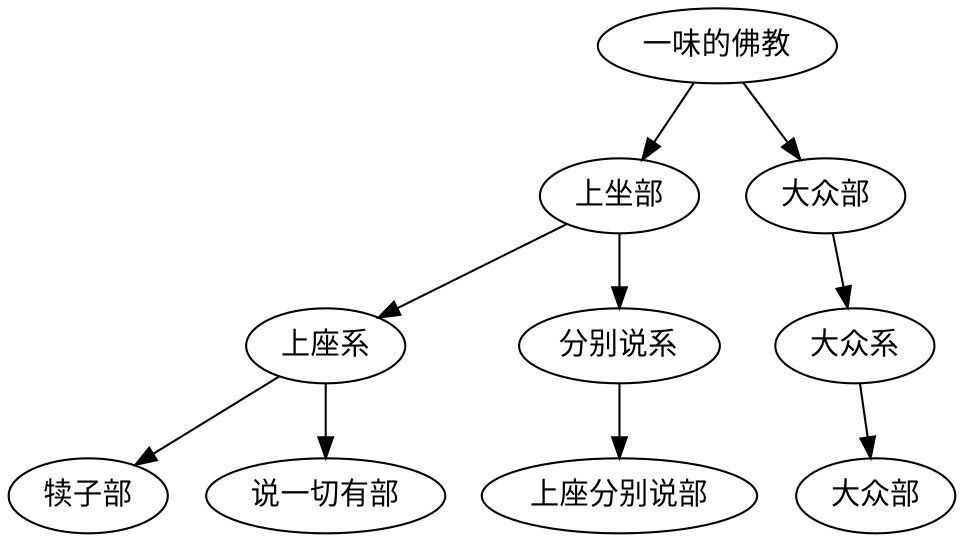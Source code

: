 digraph G {
  root [label="一味的佛教"]
  leaf11 [label="上坐部"]
  leaf12 [label="大众部"]
  leaf21 [label="上座系"]
  leaf22 [label="分别说系"]
  leaf23 [label="大众系"]

  root -> leaf11;
  leaf11 -> leaf21;
  leaf21 -> "犊子部";
  leaf21 -> "说一切有部";
  leaf11 -> leaf22 -> "上座分别说部";

  root -> leaf12 -> leaf23 -> "大众部";
}
